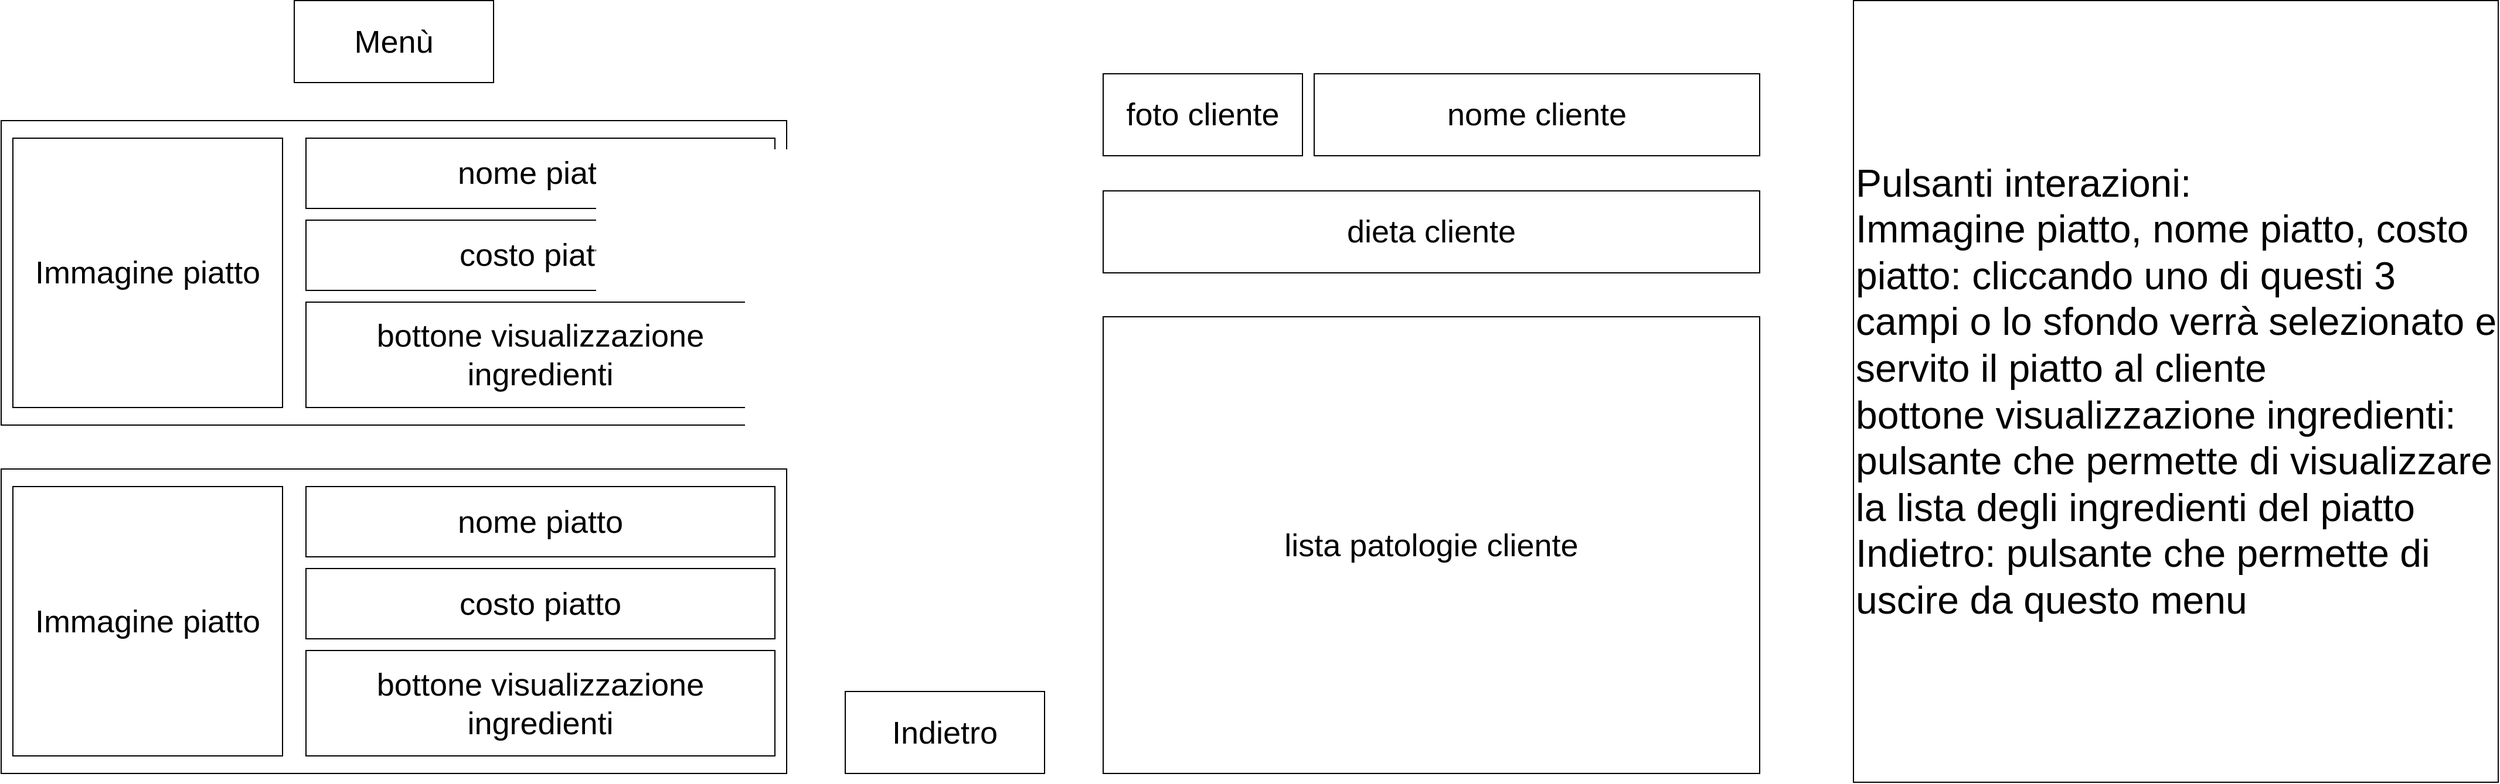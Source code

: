 <mxfile version="18.0.3" type="device"><diagram id="442mT1phCco1jjw-_WGM" name="Page-1"><mxGraphModel dx="3157" dy="1216" grid="1" gridSize="10" guides="1" tooltips="1" connect="1" arrows="1" fold="1" page="1" pageScale="1" pageWidth="850" pageHeight="1100" math="0" shadow="0"><root><mxCell id="0"/><mxCell id="1" parent="0"/><mxCell id="hq0qjaYLDTYnbRSWkjU9-2" value="Menù" style="rounded=0;whiteSpace=wrap;html=1;fontSize=27;" vertex="1" parent="1"><mxGeometry x="-340" y="132.5" width="170" height="70" as="geometry"/></mxCell><mxCell id="hq0qjaYLDTYnbRSWkjU9-7" value="&lt;font style=&quot;font-size: 33px;&quot;&gt;Pulsanti interazioni:&lt;br&gt;Immagine piatto, nome piatto, costo piatto: cliccando uno di questi 3 campi o lo sfondo verrà selezionato e servito il piatto al cliente&lt;br&gt;bottone visualizzazione ingredienti: pulsante che permette di visualizzare la lista degli ingredienti del piatto&lt;br&gt;Indietro: pulsante che permette di uscire da questo menu&lt;br&gt;&lt;/font&gt;" style="rounded=0;whiteSpace=wrap;html=1;fontSize=27;align=left;" vertex="1" parent="1"><mxGeometry x="990" y="132.5" width="550" height="667.5" as="geometry"/></mxCell><mxCell id="hq0qjaYLDTYnbRSWkjU9-18" value="" style="whiteSpace=wrap;html=1;" vertex="1" parent="1"><mxGeometry x="-590" y="235" width="670" height="260" as="geometry"/></mxCell><mxCell id="hq0qjaYLDTYnbRSWkjU9-9" value="dieta cliente" style="rounded=0;whiteSpace=wrap;html=1;fontSize=27;" vertex="1" parent="1"><mxGeometry x="350" y="295" width="560" height="70" as="geometry"/></mxCell><mxCell id="hq0qjaYLDTYnbRSWkjU9-14" value="costo piatto" style="rounded=0;whiteSpace=wrap;html=1;fontSize=27;" vertex="1" parent="1"><mxGeometry x="-330" y="320" width="400" height="60" as="geometry"/></mxCell><mxCell id="hq0qjaYLDTYnbRSWkjU9-15" value="bottone visualizzazione ingredienti" style="rounded=0;whiteSpace=wrap;html=1;fontSize=27;" vertex="1" parent="1"><mxGeometry x="-330" y="390" width="400" height="90" as="geometry"/></mxCell><mxCell id="hq0qjaYLDTYnbRSWkjU9-16" value="Immagine piatto" style="rounded=0;whiteSpace=wrap;html=1;fontSize=27;" vertex="1" parent="1"><mxGeometry x="-580" y="250" width="230" height="230" as="geometry"/></mxCell><mxCell id="hq0qjaYLDTYnbRSWkjU9-19" value="nome piatto" style="rounded=0;whiteSpace=wrap;html=1;fontSize=27;" vertex="1" parent="1"><mxGeometry x="-330" y="250" width="400" height="60" as="geometry"/></mxCell><mxCell id="hq0qjaYLDTYnbRSWkjU9-35" value="" style="whiteSpace=wrap;html=1;" vertex="1" parent="1"><mxGeometry x="-590" y="532.5" width="670" height="260" as="geometry"/></mxCell><mxCell id="hq0qjaYLDTYnbRSWkjU9-36" value="costo piatto" style="rounded=0;whiteSpace=wrap;html=1;fontSize=27;" vertex="1" parent="1"><mxGeometry x="-330" y="617.5" width="400" height="60" as="geometry"/></mxCell><mxCell id="hq0qjaYLDTYnbRSWkjU9-37" value="bottone visualizzazione ingredienti" style="rounded=0;whiteSpace=wrap;html=1;fontSize=27;" vertex="1" parent="1"><mxGeometry x="-330" y="687.5" width="400" height="90" as="geometry"/></mxCell><mxCell id="hq0qjaYLDTYnbRSWkjU9-38" value="Immagine piatto" style="rounded=0;whiteSpace=wrap;html=1;fontSize=27;" vertex="1" parent="1"><mxGeometry x="-580" y="547.5" width="230" height="230" as="geometry"/></mxCell><mxCell id="hq0qjaYLDTYnbRSWkjU9-39" value="nome piatto" style="rounded=0;whiteSpace=wrap;html=1;fontSize=27;" vertex="1" parent="1"><mxGeometry x="-330" y="547.5" width="400" height="60" as="geometry"/></mxCell><mxCell id="hq0qjaYLDTYnbRSWkjU9-41" value="nome cliente" style="rounded=0;whiteSpace=wrap;html=1;fontSize=27;" vertex="1" parent="1"><mxGeometry x="530" y="195" width="380" height="70" as="geometry"/></mxCell><mxCell id="hq0qjaYLDTYnbRSWkjU9-42" value="lista patologie cliente" style="rounded=0;whiteSpace=wrap;html=1;fontSize=27;" vertex="1" parent="1"><mxGeometry x="350" y="402.5" width="560" height="390" as="geometry"/></mxCell><mxCell id="hq0qjaYLDTYnbRSWkjU9-43" value="foto cliente" style="rounded=0;whiteSpace=wrap;html=1;fontSize=27;" vertex="1" parent="1"><mxGeometry x="350" y="195" width="170" height="70" as="geometry"/></mxCell><mxCell id="hq0qjaYLDTYnbRSWkjU9-44" value="Indietro" style="rounded=0;whiteSpace=wrap;html=1;fontSize=27;" vertex="1" parent="1"><mxGeometry x="130" y="722.5" width="170" height="70" as="geometry"/></mxCell></root></mxGraphModel></diagram></mxfile>